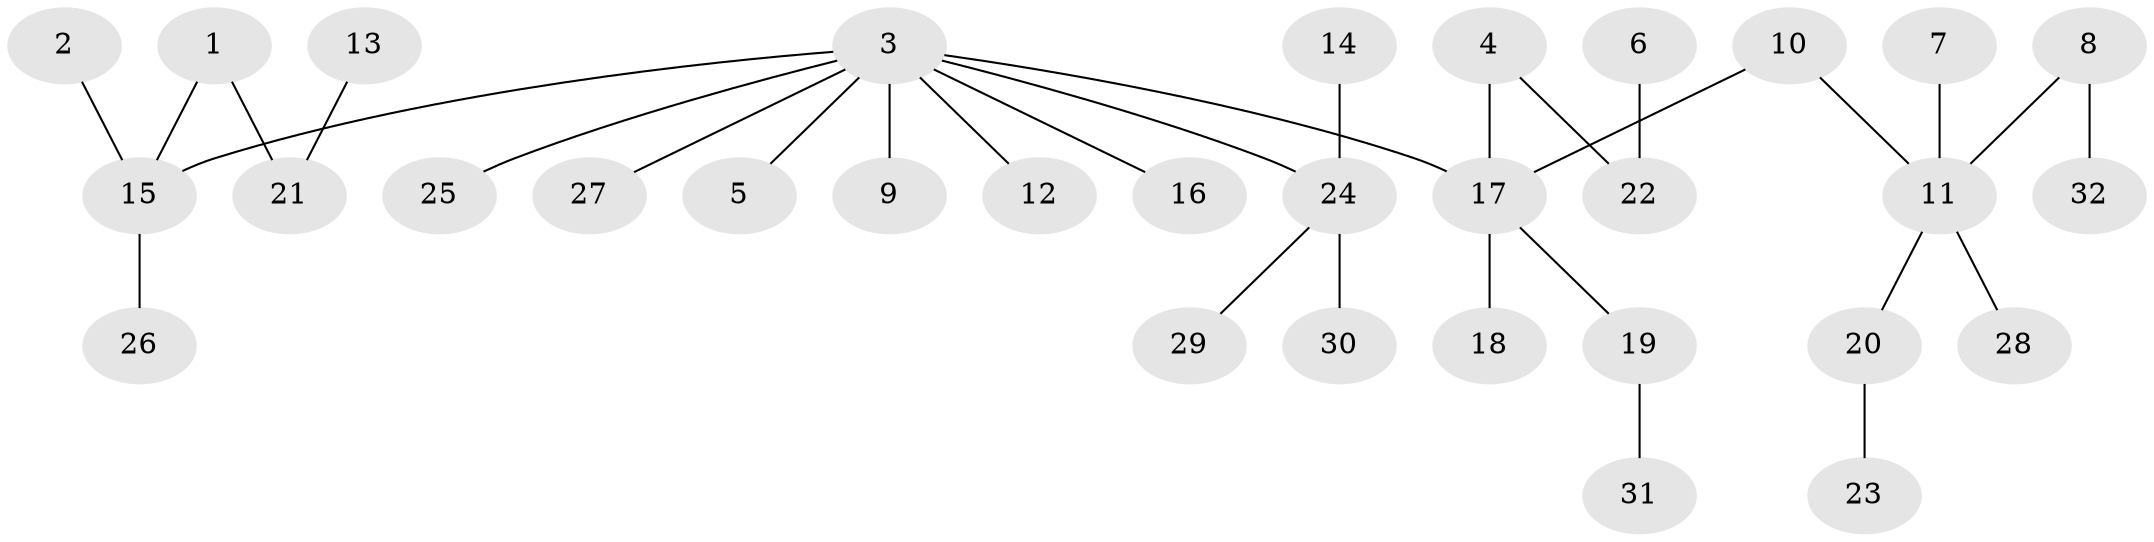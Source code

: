 // original degree distribution, {7: 0.015873015873015872, 3: 0.1111111111111111, 5: 0.031746031746031744, 2: 0.30158730158730157, 1: 0.47619047619047616, 4: 0.047619047619047616, 6: 0.015873015873015872}
// Generated by graph-tools (version 1.1) at 2025/26/03/09/25 03:26:33]
// undirected, 32 vertices, 31 edges
graph export_dot {
graph [start="1"]
  node [color=gray90,style=filled];
  1;
  2;
  3;
  4;
  5;
  6;
  7;
  8;
  9;
  10;
  11;
  12;
  13;
  14;
  15;
  16;
  17;
  18;
  19;
  20;
  21;
  22;
  23;
  24;
  25;
  26;
  27;
  28;
  29;
  30;
  31;
  32;
  1 -- 15 [weight=1.0];
  1 -- 21 [weight=1.0];
  2 -- 15 [weight=1.0];
  3 -- 5 [weight=1.0];
  3 -- 9 [weight=1.0];
  3 -- 12 [weight=1.0];
  3 -- 15 [weight=1.0];
  3 -- 16 [weight=1.0];
  3 -- 17 [weight=1.0];
  3 -- 24 [weight=1.0];
  3 -- 25 [weight=1.0];
  3 -- 27 [weight=1.0];
  4 -- 17 [weight=1.0];
  4 -- 22 [weight=1.0];
  6 -- 22 [weight=1.0];
  7 -- 11 [weight=1.0];
  8 -- 11 [weight=1.0];
  8 -- 32 [weight=1.0];
  10 -- 11 [weight=1.0];
  10 -- 17 [weight=1.0];
  11 -- 20 [weight=1.0];
  11 -- 28 [weight=1.0];
  13 -- 21 [weight=1.0];
  14 -- 24 [weight=1.0];
  15 -- 26 [weight=1.0];
  17 -- 18 [weight=1.0];
  17 -- 19 [weight=1.0];
  19 -- 31 [weight=1.0];
  20 -- 23 [weight=1.0];
  24 -- 29 [weight=1.0];
  24 -- 30 [weight=1.0];
}
